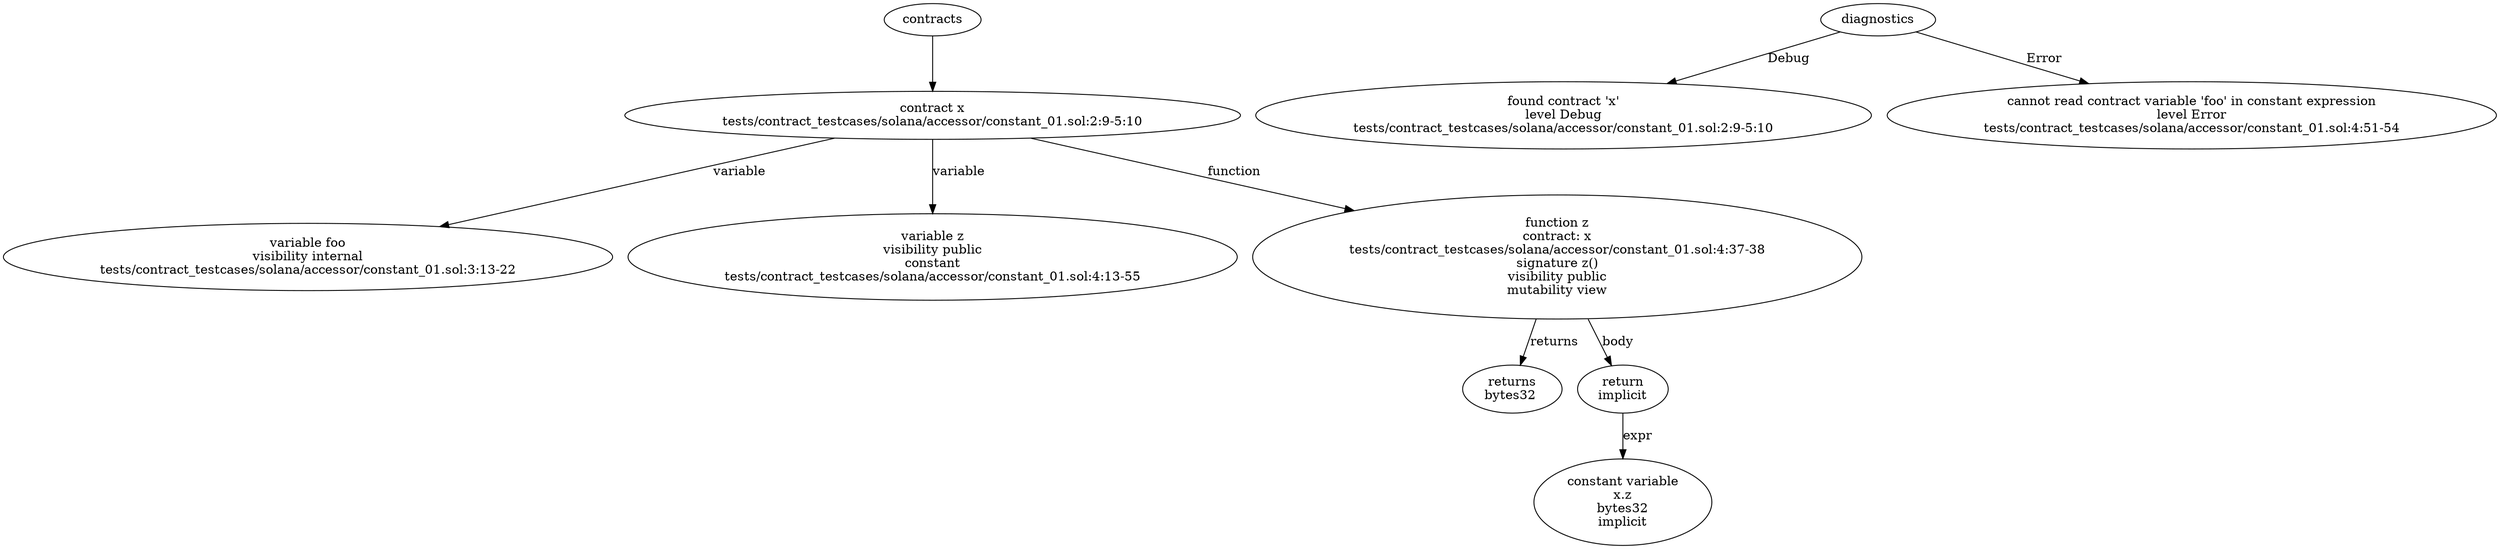 strict digraph "tests/contract_testcases/solana/accessor/constant_01.sol" {
	contract [label="contract x\ntests/contract_testcases/solana/accessor/constant_01.sol:2:9-5:10"]
	var [label="variable foo\nvisibility internal\ntests/contract_testcases/solana/accessor/constant_01.sol:3:13-22"]
	var_4 [label="variable z\nvisibility public\nconstant\ntests/contract_testcases/solana/accessor/constant_01.sol:4:13-55"]
	z [label="function z\ncontract: x\ntests/contract_testcases/solana/accessor/constant_01.sol:4:37-38\nsignature z()\nvisibility public\nmutability view"]
	returns [label="returns\nbytes32 "]
	return [label="return\nimplicit"]
	constant [label="constant variable\nx.z\nbytes32\nimplicit"]
	diagnostic [label="found contract 'x'\nlevel Debug\ntests/contract_testcases/solana/accessor/constant_01.sol:2:9-5:10"]
	diagnostic_11 [label="cannot read contract variable 'foo' in constant expression\nlevel Error\ntests/contract_testcases/solana/accessor/constant_01.sol:4:51-54"]
	contracts -> contract
	contract -> var [label="variable"]
	contract -> var_4 [label="variable"]
	contract -> z [label="function"]
	z -> returns [label="returns"]
	z -> return [label="body"]
	return -> constant [label="expr"]
	diagnostics -> diagnostic [label="Debug"]
	diagnostics -> diagnostic_11 [label="Error"]
}
